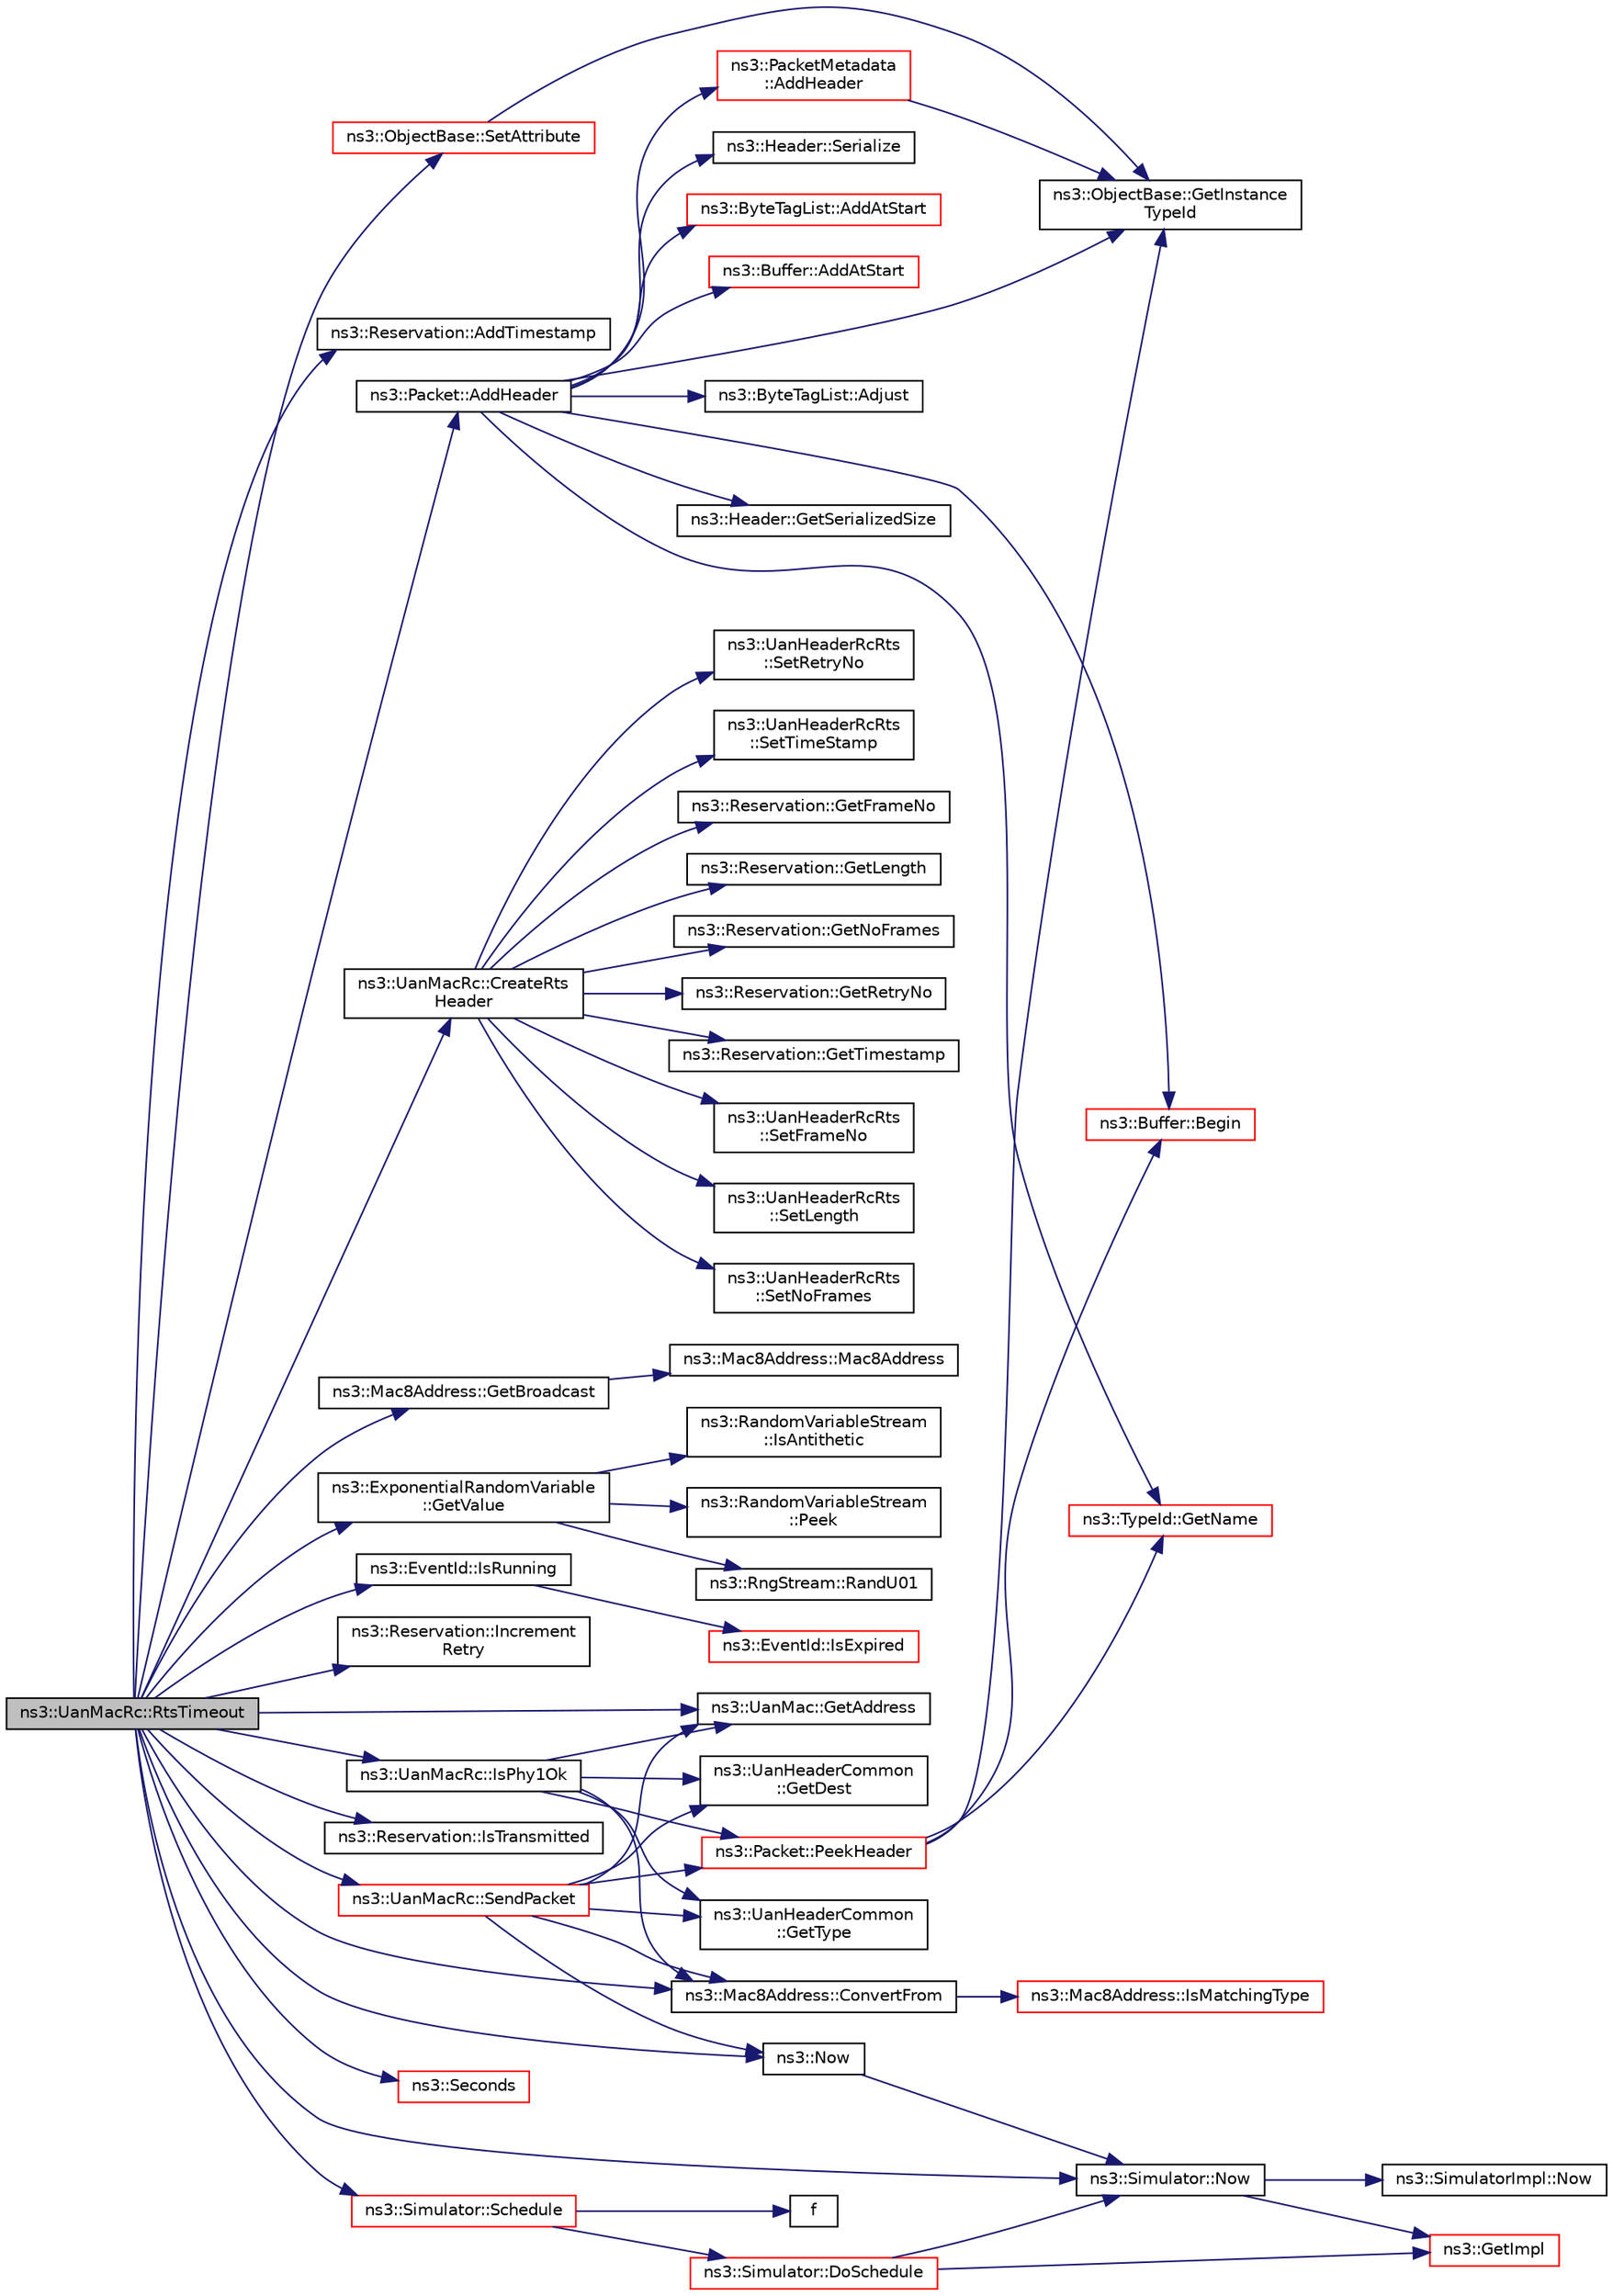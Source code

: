 digraph "ns3::UanMacRc::RtsTimeout"
{
 // LATEX_PDF_SIZE
  edge [fontname="Helvetica",fontsize="10",labelfontname="Helvetica",labelfontsize="10"];
  node [fontname="Helvetica",fontsize="10",shape=record];
  rankdir="LR";
  Node1 [label="ns3::UanMacRc::RtsTimeout",height=0.2,width=0.4,color="black", fillcolor="grey75", style="filled", fontcolor="black",tooltip="Retry RTS."];
  Node1 -> Node2 [color="midnightblue",fontsize="10",style="solid",fontname="Helvetica"];
  Node2 [label="ns3::Packet::AddHeader",height=0.2,width=0.4,color="black", fillcolor="white", style="filled",URL="$classns3_1_1_packet.html#a465108c595a0bc592095cbcab1832ed8",tooltip="Add header to this packet."];
  Node2 -> Node3 [color="midnightblue",fontsize="10",style="solid",fontname="Helvetica"];
  Node3 [label="ns3::ByteTagList::AddAtStart",height=0.2,width=0.4,color="red", fillcolor="white", style="filled",URL="$classns3_1_1_byte_tag_list.html#acb4563fbe4299c55af41ba7a166b71d5",tooltip="Make sure that all offsets are bigger than prependOffset which represents the location where new byte..."];
  Node2 -> Node9 [color="midnightblue",fontsize="10",style="solid",fontname="Helvetica"];
  Node9 [label="ns3::Buffer::AddAtStart",height=0.2,width=0.4,color="red", fillcolor="white", style="filled",URL="$classns3_1_1_buffer.html#a8abd8164c3671d3dadc98fc66fade7b1",tooltip=" "];
  Node2 -> Node19 [color="midnightblue",fontsize="10",style="solid",fontname="Helvetica"];
  Node19 [label="ns3::PacketMetadata\l::AddHeader",height=0.2,width=0.4,color="red", fillcolor="white", style="filled",URL="$classns3_1_1_packet_metadata.html#abdce736c4c5f647242f0808c0d2f9249",tooltip="Add an header."];
  Node19 -> Node32 [color="midnightblue",fontsize="10",style="solid",fontname="Helvetica"];
  Node32 [label="ns3::ObjectBase::GetInstance\lTypeId",height=0.2,width=0.4,color="black", fillcolor="white", style="filled",URL="$classns3_1_1_object_base.html#abe5b43a6f5b99a92a4c3122db31f06fb",tooltip="Get the most derived TypeId for this Object."];
  Node2 -> Node39 [color="midnightblue",fontsize="10",style="solid",fontname="Helvetica"];
  Node39 [label="ns3::ByteTagList::Adjust",height=0.2,width=0.4,color="black", fillcolor="white", style="filled",URL="$classns3_1_1_byte_tag_list.html#a1fec06d7e6daaf8039cf2a148e4090f2",tooltip="Adjust the offsets stored internally by the adjustment delta."];
  Node2 -> Node40 [color="midnightblue",fontsize="10",style="solid",fontname="Helvetica"];
  Node40 [label="ns3::Buffer::Begin",height=0.2,width=0.4,color="red", fillcolor="white", style="filled",URL="$classns3_1_1_buffer.html#acb977a0179de9abe4e295ce22023b4ca",tooltip=" "];
  Node2 -> Node32 [color="midnightblue",fontsize="10",style="solid",fontname="Helvetica"];
  Node2 -> Node41 [color="midnightblue",fontsize="10",style="solid",fontname="Helvetica"];
  Node41 [label="ns3::TypeId::GetName",height=0.2,width=0.4,color="red", fillcolor="white", style="filled",URL="$classns3_1_1_type_id.html#abc4965475a579c2afdc668d7a7d58374",tooltip="Get the name."];
  Node2 -> Node45 [color="midnightblue",fontsize="10",style="solid",fontname="Helvetica"];
  Node45 [label="ns3::Header::GetSerializedSize",height=0.2,width=0.4,color="black", fillcolor="white", style="filled",URL="$classns3_1_1_header.html#a6ef0497eabc1b1fb0ad42738eb73f934",tooltip=" "];
  Node2 -> Node46 [color="midnightblue",fontsize="10",style="solid",fontname="Helvetica"];
  Node46 [label="ns3::Header::Serialize",height=0.2,width=0.4,color="black", fillcolor="white", style="filled",URL="$classns3_1_1_header.html#afb61f1aac69ff8349a6bfe521fab5404",tooltip=" "];
  Node1 -> Node47 [color="midnightblue",fontsize="10",style="solid",fontname="Helvetica"];
  Node47 [label="ns3::Reservation::AddTimestamp",height=0.2,width=0.4,color="black", fillcolor="white", style="filled",URL="$classns3_1_1_reservation.html#ae1963e5222194d58e0670acecab9edb7",tooltip="Set the time of the latest RTS sent."];
  Node1 -> Node48 [color="midnightblue",fontsize="10",style="solid",fontname="Helvetica"];
  Node48 [label="ns3::Mac8Address::ConvertFrom",height=0.2,width=0.4,color="black", fillcolor="white", style="filled",URL="$classns3_1_1_mac8_address.html#a60c112506434f766f06b548c2b853d30",tooltip="Convert a generic address to a Mac8Address."];
  Node48 -> Node49 [color="midnightblue",fontsize="10",style="solid",fontname="Helvetica"];
  Node49 [label="ns3::Mac8Address::IsMatchingType",height=0.2,width=0.4,color="red", fillcolor="white", style="filled",URL="$classns3_1_1_mac8_address.html#a6d6d87013c99c897b9c5f7eadd697eb2",tooltip="Check that a generic Address is compatible with Mac8Address."];
  Node1 -> Node52 [color="midnightblue",fontsize="10",style="solid",fontname="Helvetica"];
  Node52 [label="ns3::UanMacRc::CreateRts\lHeader",height=0.2,width=0.4,color="black", fillcolor="white", style="filled",URL="$classns3_1_1_uan_mac_rc.html#a1b6f4d2512fa857129661591d436139d",tooltip="Create the RTS header from a Reservation."];
  Node52 -> Node53 [color="midnightblue",fontsize="10",style="solid",fontname="Helvetica"];
  Node53 [label="ns3::Reservation::GetFrameNo",height=0.2,width=0.4,color="black", fillcolor="white", style="filled",URL="$classns3_1_1_reservation.html#a7f8656060f429ea6ea8f2b5ec0d215f9",tooltip="Get the frame number."];
  Node52 -> Node54 [color="midnightblue",fontsize="10",style="solid",fontname="Helvetica"];
  Node54 [label="ns3::Reservation::GetLength",height=0.2,width=0.4,color="black", fillcolor="white", style="filled",URL="$classns3_1_1_reservation.html#a27e0406a884ba569ef16ca4a184b9147",tooltip="Get the total length of the Reservation."];
  Node52 -> Node55 [color="midnightblue",fontsize="10",style="solid",fontname="Helvetica"];
  Node55 [label="ns3::Reservation::GetNoFrames",height=0.2,width=0.4,color="black", fillcolor="white", style="filled",URL="$classns3_1_1_reservation.html#a0ded23bc58607cabfb83d4efc97024b0",tooltip="Get the number of frames in this Reservation."];
  Node52 -> Node56 [color="midnightblue",fontsize="10",style="solid",fontname="Helvetica"];
  Node56 [label="ns3::Reservation::GetRetryNo",height=0.2,width=0.4,color="black", fillcolor="white", style="filled",URL="$classns3_1_1_reservation.html#aaeaa46a827cab951a557e74ab29878ba",tooltip="Get the retry number."];
  Node52 -> Node57 [color="midnightblue",fontsize="10",style="solid",fontname="Helvetica"];
  Node57 [label="ns3::Reservation::GetTimestamp",height=0.2,width=0.4,color="black", fillcolor="white", style="filled",URL="$classns3_1_1_reservation.html#a52fd9de539415da7cc61bf8e63a202c3",tooltip="Get the timestamp for the n'th RTS."];
  Node52 -> Node58 [color="midnightblue",fontsize="10",style="solid",fontname="Helvetica"];
  Node58 [label="ns3::UanHeaderRcRts\l::SetFrameNo",height=0.2,width=0.4,color="black", fillcolor="white", style="filled",URL="$classns3_1_1_uan_header_rc_rts.html#a3f46221d5f2b787266b640f2bfa2066c",tooltip="Set the frame number."];
  Node52 -> Node59 [color="midnightblue",fontsize="10",style="solid",fontname="Helvetica"];
  Node59 [label="ns3::UanHeaderRcRts\l::SetLength",height=0.2,width=0.4,color="black", fillcolor="white", style="filled",URL="$classns3_1_1_uan_header_rc_rts.html#af4af5cf14a3c3878d9c4bb3d24a52ee9",tooltip="Set the number of data bytes in the reservation."];
  Node52 -> Node60 [color="midnightblue",fontsize="10",style="solid",fontname="Helvetica"];
  Node60 [label="ns3::UanHeaderRcRts\l::SetNoFrames",height=0.2,width=0.4,color="black", fillcolor="white", style="filled",URL="$classns3_1_1_uan_header_rc_rts.html#aef080414f27301779f3a98810e7a1d33",tooltip="Set the number of data frames included in this reservation request."];
  Node52 -> Node61 [color="midnightblue",fontsize="10",style="solid",fontname="Helvetica"];
  Node61 [label="ns3::UanHeaderRcRts\l::SetRetryNo",height=0.2,width=0.4,color="black", fillcolor="white", style="filled",URL="$classns3_1_1_uan_header_rc_rts.html#acce912b3143899c8e34d114e09ca4601",tooltip="Set the retry number of this RTS packet."];
  Node52 -> Node62 [color="midnightblue",fontsize="10",style="solid",fontname="Helvetica"];
  Node62 [label="ns3::UanHeaderRcRts\l::SetTimeStamp",height=0.2,width=0.4,color="black", fillcolor="white", style="filled",URL="$classns3_1_1_uan_header_rc_rts.html#a4fd7ebe58baeb9a5b2fa55e3f511812c",tooltip="Set RTS transmission time."];
  Node1 -> Node63 [color="midnightblue",fontsize="10",style="solid",fontname="Helvetica"];
  Node63 [label="ns3::UanMac::GetAddress",height=0.2,width=0.4,color="black", fillcolor="white", style="filled",URL="$classns3_1_1_uan_mac.html#ab39b04d612b5974e68ac1b5eec07933e",tooltip="Get the MAC Address."];
  Node1 -> Node64 [color="midnightblue",fontsize="10",style="solid",fontname="Helvetica"];
  Node64 [label="ns3::Mac8Address::GetBroadcast",height=0.2,width=0.4,color="black", fillcolor="white", style="filled",URL="$classns3_1_1_mac8_address.html#a28c0664a44c8ea191014bc428a704698",tooltip="Get the broadcast address (255)."];
  Node64 -> Node65 [color="midnightblue",fontsize="10",style="solid",fontname="Helvetica"];
  Node65 [label="ns3::Mac8Address::Mac8Address",height=0.2,width=0.4,color="black", fillcolor="white", style="filled",URL="$classns3_1_1_mac8_address.html#afb55d36f0398e8ce0cd86f1fb73db76e",tooltip="Constructor."];
  Node1 -> Node66 [color="midnightblue",fontsize="10",style="solid",fontname="Helvetica"];
  Node66 [label="ns3::ExponentialRandomVariable\l::GetValue",height=0.2,width=0.4,color="black", fillcolor="white", style="filled",URL="$classns3_1_1_exponential_random_variable.html#a5d7a50466c0b0f036ec0fc1aa478f2c3",tooltip="Get the next random value, as a double from the exponential distribution with the specified mean and ..."];
  Node66 -> Node67 [color="midnightblue",fontsize="10",style="solid",fontname="Helvetica"];
  Node67 [label="ns3::RandomVariableStream\l::IsAntithetic",height=0.2,width=0.4,color="black", fillcolor="white", style="filled",URL="$classns3_1_1_random_variable_stream.html#ae8f50692f36f1403a22d0cbb9c488db2",tooltip="Check if antithetic values will be generated."];
  Node66 -> Node68 [color="midnightblue",fontsize="10",style="solid",fontname="Helvetica"];
  Node68 [label="ns3::RandomVariableStream\l::Peek",height=0.2,width=0.4,color="black", fillcolor="white", style="filled",URL="$classns3_1_1_random_variable_stream.html#a72b37a5c0a574a51df77d378d9101936",tooltip="Get the pointer to the underlying RngStream."];
  Node66 -> Node69 [color="midnightblue",fontsize="10",style="solid",fontname="Helvetica"];
  Node69 [label="ns3::RngStream::RandU01",height=0.2,width=0.4,color="black", fillcolor="white", style="filled",URL="$classns3_1_1_rng_stream.html#a46be36426b8bc712e9de468b63558c22",tooltip="Generate the next random number for this stream."];
  Node1 -> Node70 [color="midnightblue",fontsize="10",style="solid",fontname="Helvetica"];
  Node70 [label="ns3::Reservation::Increment\lRetry",height=0.2,width=0.4,color="black", fillcolor="white", style="filled",URL="$classns3_1_1_reservation.html#a813e78639aa1183ac155e7a43d5cc96c",tooltip="Increment the retry count."];
  Node1 -> Node71 [color="midnightblue",fontsize="10",style="solid",fontname="Helvetica"];
  Node71 [label="ns3::UanMacRc::IsPhy1Ok",height=0.2,width=0.4,color="black", fillcolor="white", style="filled",URL="$classns3_1_1_uan_mac_rc.html#ac0f5a6a4339db6f52fd1d850f8e49ded",tooltip="Check that PHY is ok: not CTS or ACK not to my address."];
  Node71 -> Node48 [color="midnightblue",fontsize="10",style="solid",fontname="Helvetica"];
  Node71 -> Node63 [color="midnightblue",fontsize="10",style="solid",fontname="Helvetica"];
  Node71 -> Node72 [color="midnightblue",fontsize="10",style="solid",fontname="Helvetica"];
  Node72 [label="ns3::UanHeaderCommon\l::GetDest",height=0.2,width=0.4,color="black", fillcolor="white", style="filled",URL="$classns3_1_1_uan_header_common.html#a92d546ec6eb93242c3c6578a8502013c",tooltip="Get the destination address."];
  Node71 -> Node73 [color="midnightblue",fontsize="10",style="solid",fontname="Helvetica"];
  Node73 [label="ns3::UanHeaderCommon\l::GetType",height=0.2,width=0.4,color="black", fillcolor="white", style="filled",URL="$classns3_1_1_uan_header_common.html#a15e8abf5c236cc15b25979d1d61c478f",tooltip="Get the header type value."];
  Node71 -> Node74 [color="midnightblue",fontsize="10",style="solid",fontname="Helvetica"];
  Node74 [label="ns3::Packet::PeekHeader",height=0.2,width=0.4,color="red", fillcolor="white", style="filled",URL="$classns3_1_1_packet.html#acc152757db7d44974640b089335b7003",tooltip="Deserialize but does not remove the header from the internal buffer."];
  Node74 -> Node40 [color="midnightblue",fontsize="10",style="solid",fontname="Helvetica"];
  Node74 -> Node32 [color="midnightblue",fontsize="10",style="solid",fontname="Helvetica"];
  Node74 -> Node41 [color="midnightblue",fontsize="10",style="solid",fontname="Helvetica"];
  Node1 -> Node76 [color="midnightblue",fontsize="10",style="solid",fontname="Helvetica"];
  Node76 [label="ns3::EventId::IsRunning",height=0.2,width=0.4,color="black", fillcolor="white", style="filled",URL="$classns3_1_1_event_id.html#a8b41e6f8c54db6bede8a7dcaf917074a",tooltip="This method is syntactic sugar for !IsExpired()."];
  Node76 -> Node77 [color="midnightblue",fontsize="10",style="solid",fontname="Helvetica"];
  Node77 [label="ns3::EventId::IsExpired",height=0.2,width=0.4,color="red", fillcolor="white", style="filled",URL="$classns3_1_1_event_id.html#acc25141054209b1a286a5471a51bd0c0",tooltip="This method is syntactic sugar for the ns3::Simulator::IsExpired method."];
  Node1 -> Node125 [color="midnightblue",fontsize="10",style="solid",fontname="Helvetica"];
  Node125 [label="ns3::Reservation::IsTransmitted",height=0.2,width=0.4,color="black", fillcolor="white", style="filled",URL="$classns3_1_1_reservation.html#aa99849171655a5b2a5f27572fc8d4a91",tooltip=" "];
  Node1 -> Node126 [color="midnightblue",fontsize="10",style="solid",fontname="Helvetica"];
  Node126 [label="ns3::Now",height=0.2,width=0.4,color="black", fillcolor="white", style="filled",URL="$group__simulator.html#gac3635e2e87f7ce316c89290ee1b01d0d",tooltip="create an ns3::Time instance which contains the current simulation time."];
  Node126 -> Node110 [color="midnightblue",fontsize="10",style="solid",fontname="Helvetica"];
  Node110 [label="ns3::Simulator::Now",height=0.2,width=0.4,color="black", fillcolor="white", style="filled",URL="$classns3_1_1_simulator.html#ac3178fa975b419f7875e7105be122800",tooltip="Return the current simulation virtual time."];
  Node110 -> Node79 [color="midnightblue",fontsize="10",style="solid",fontname="Helvetica"];
  Node79 [label="ns3::GetImpl",height=0.2,width=0.4,color="red", fillcolor="white", style="filled",URL="$group__simulator.html#ga42eb4eddad41528d4d99794a3dae3fd0",tooltip="Get the SimulatorImpl singleton."];
  Node110 -> Node111 [color="midnightblue",fontsize="10",style="solid",fontname="Helvetica"];
  Node111 [label="ns3::SimulatorImpl::Now",height=0.2,width=0.4,color="black", fillcolor="white", style="filled",URL="$classns3_1_1_simulator_impl.html#aa516c50060846adc6fd316e83ef0797c",tooltip="Return the current simulation virtual time."];
  Node1 -> Node110 [color="midnightblue",fontsize="10",style="solid",fontname="Helvetica"];
  Node1 -> Node127 [color="midnightblue",fontsize="10",style="solid",fontname="Helvetica"];
  Node127 [label="ns3::Simulator::Schedule",height=0.2,width=0.4,color="red", fillcolor="white", style="filled",URL="$classns3_1_1_simulator.html#a3da7d28335c8ac0e3e86781f766df241",tooltip="Schedule an event to expire after delay."];
  Node127 -> Node128 [color="midnightblue",fontsize="10",style="solid",fontname="Helvetica"];
  Node128 [label="ns3::Simulator::DoSchedule",height=0.2,width=0.4,color="red", fillcolor="white", style="filled",URL="$classns3_1_1_simulator.html#a47af23973938819bdc89cb2807e09ed5",tooltip="Implementation of the various Schedule methods."];
  Node128 -> Node79 [color="midnightblue",fontsize="10",style="solid",fontname="Helvetica"];
  Node128 -> Node110 [color="midnightblue",fontsize="10",style="solid",fontname="Helvetica"];
  Node127 -> Node137 [color="midnightblue",fontsize="10",style="solid",fontname="Helvetica"];
  Node137 [label="f",height=0.2,width=0.4,color="black", fillcolor="white", style="filled",URL="$80211b_8c.html#ae7ffc1a8f84fa47a0812b2f2b9627132",tooltip=" "];
  Node1 -> Node139 [color="midnightblue",fontsize="10",style="solid",fontname="Helvetica"];
  Node139 [label="ns3::Seconds",height=0.2,width=0.4,color="red", fillcolor="white", style="filled",URL="$group__timecivil.html#ga33c34b816f8ff6628e33d5c8e9713b9e",tooltip="Construct a Time in the indicated unit."];
  Node1 -> Node145 [color="midnightblue",fontsize="10",style="solid",fontname="Helvetica"];
  Node145 [label="ns3::UanMacRc::SendPacket",height=0.2,width=0.4,color="red", fillcolor="white", style="filled",URL="$classns3_1_1_uan_mac_rc.html#a02a98cafc7e0c37962929792b96f1c31",tooltip="Send on packet on the PHY."];
  Node145 -> Node48 [color="midnightblue",fontsize="10",style="solid",fontname="Helvetica"];
  Node145 -> Node63 [color="midnightblue",fontsize="10",style="solid",fontname="Helvetica"];
  Node145 -> Node72 [color="midnightblue",fontsize="10",style="solid",fontname="Helvetica"];
  Node145 -> Node73 [color="midnightblue",fontsize="10",style="solid",fontname="Helvetica"];
  Node145 -> Node126 [color="midnightblue",fontsize="10",style="solid",fontname="Helvetica"];
  Node145 -> Node74 [color="midnightblue",fontsize="10",style="solid",fontname="Helvetica"];
  Node1 -> Node148 [color="midnightblue",fontsize="10",style="solid",fontname="Helvetica"];
  Node148 [label="ns3::ObjectBase::SetAttribute",height=0.2,width=0.4,color="red", fillcolor="white", style="filled",URL="$classns3_1_1_object_base.html#ac60245d3ea4123bbc9b1d391f1f6592f",tooltip="Set a single attribute, raising fatal errors if unsuccessful."];
  Node148 -> Node32 [color="midnightblue",fontsize="10",style="solid",fontname="Helvetica"];
}
